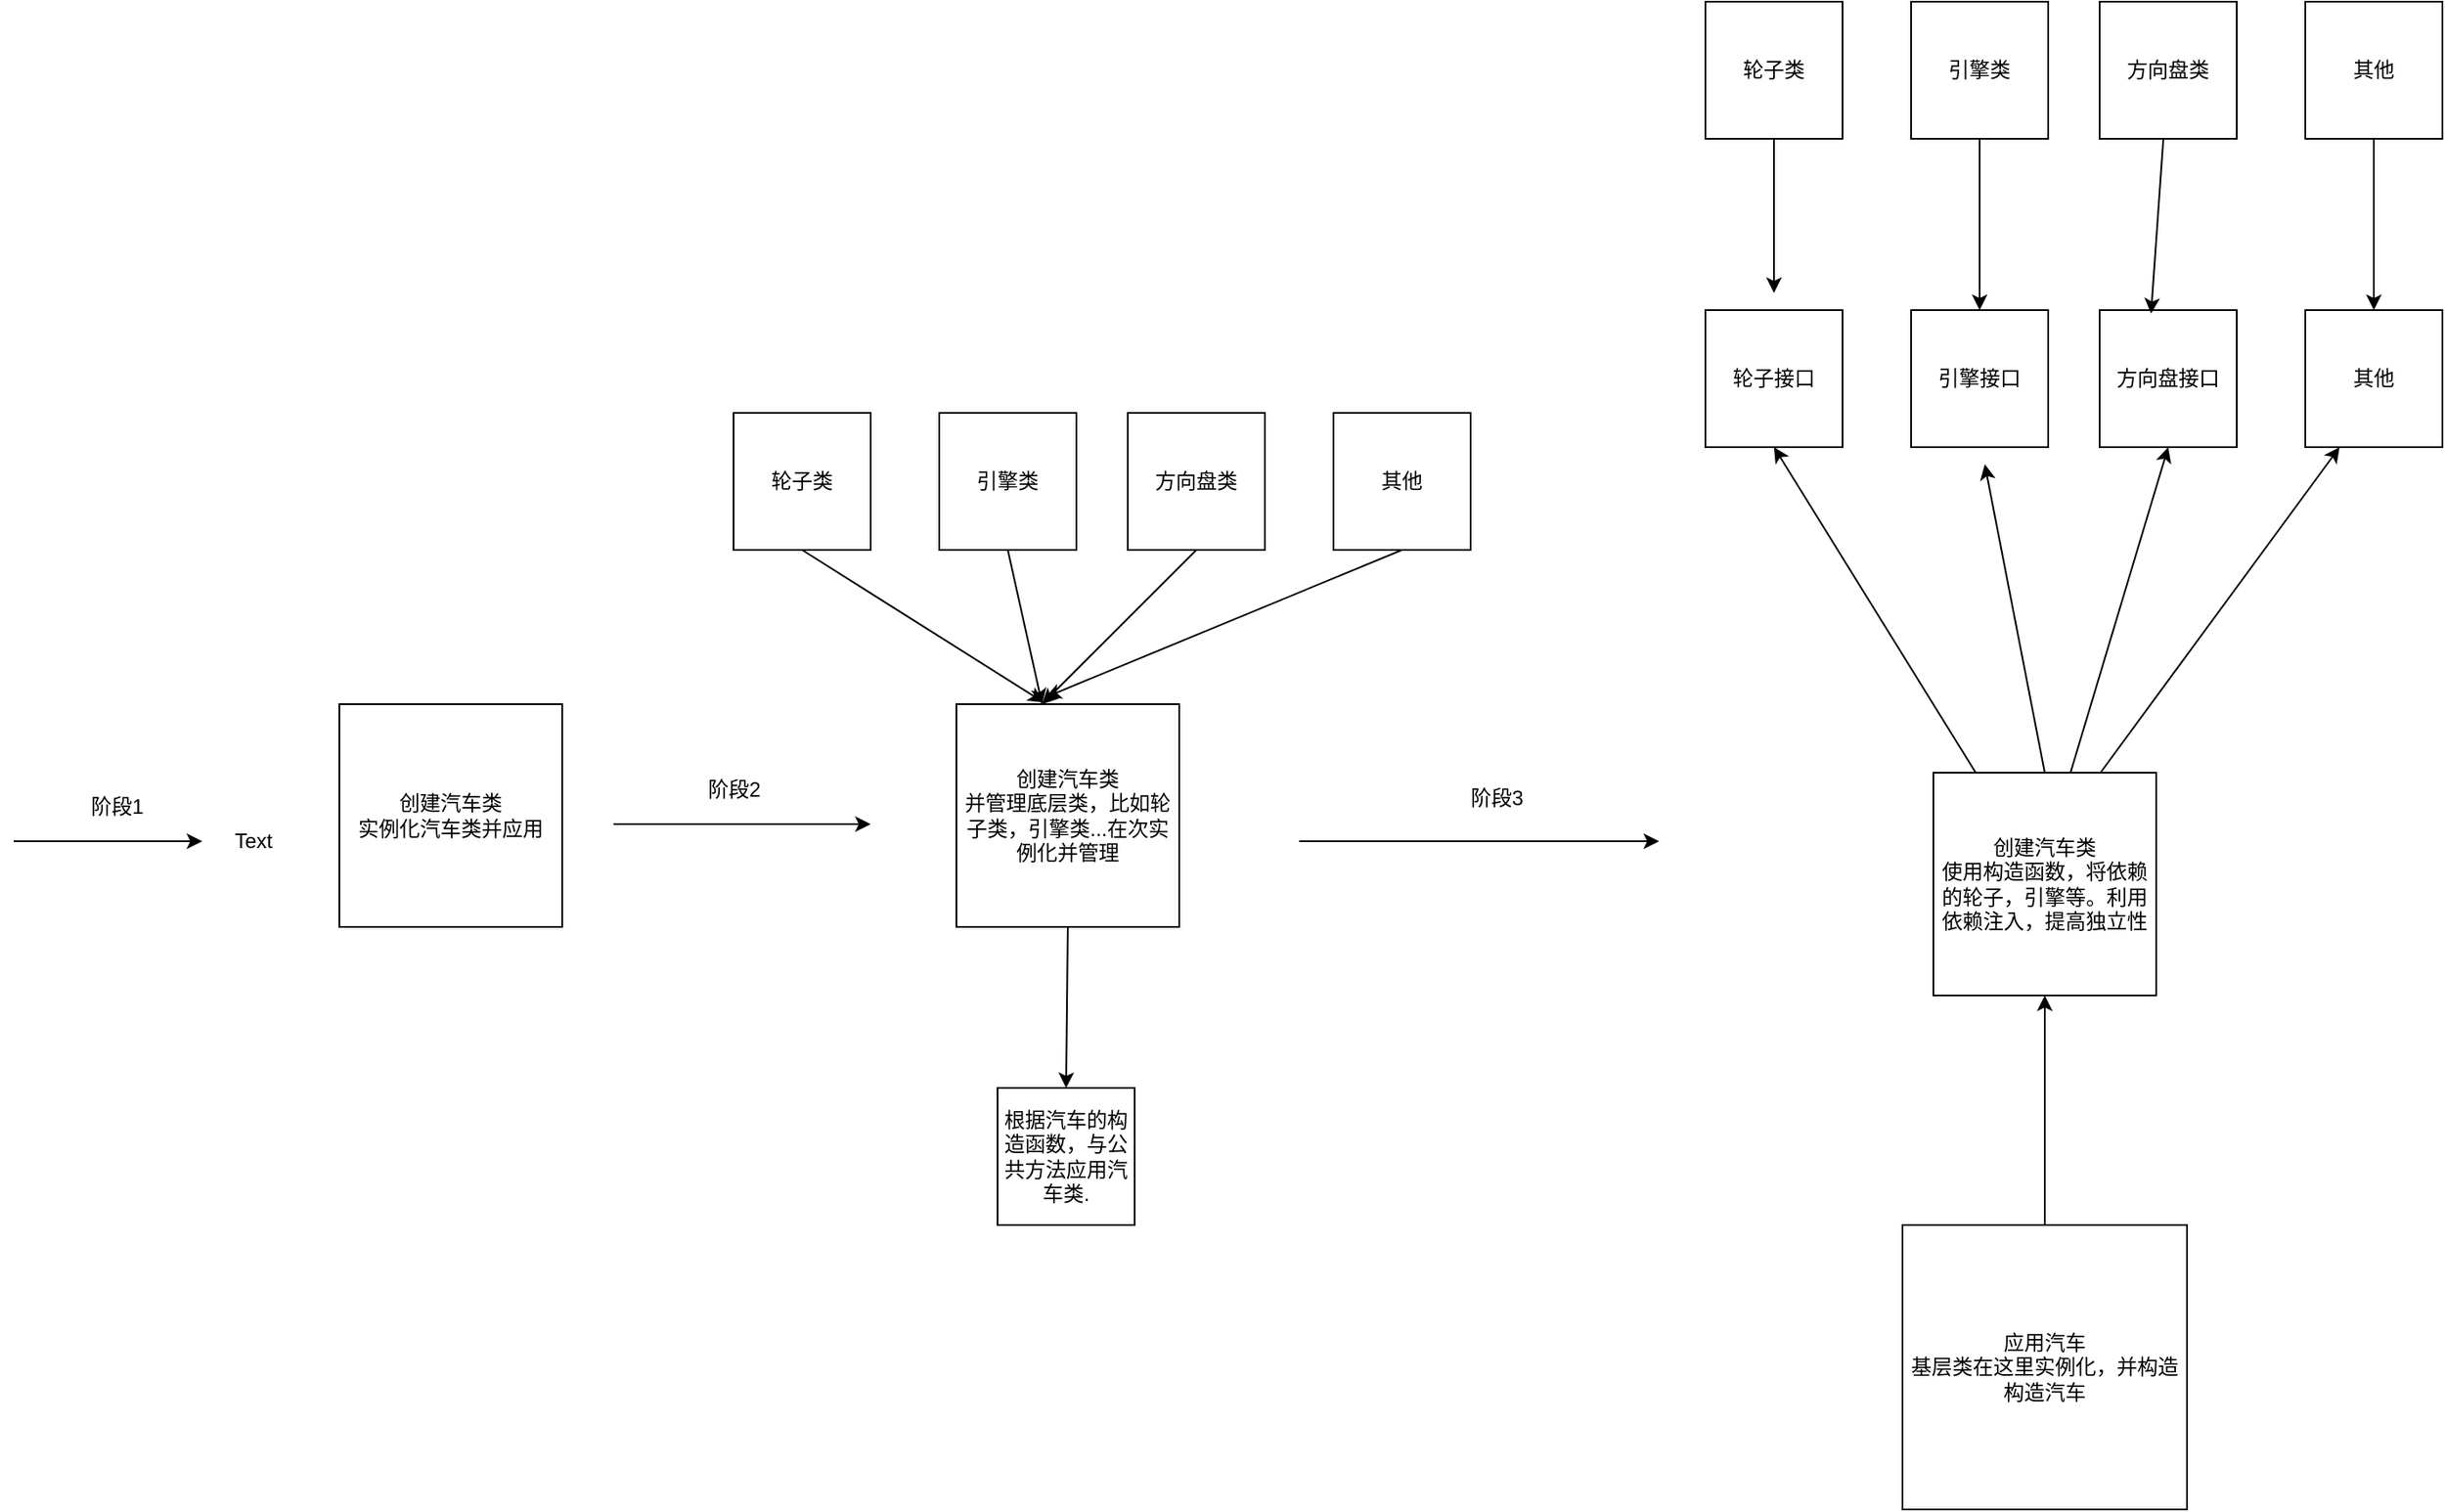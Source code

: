 <mxfile version="20.5.3" type="embed"><diagram id="23iRSUPoRavnBvh4doch" name="Page-1"><mxGraphModel dx="4177" dy="3162" grid="1" gridSize="10" guides="1" tooltips="1" connect="1" arrows="1" fold="1" page="1" pageScale="1" pageWidth="827" pageHeight="1169" math="0" shadow="0"><root><mxCell id="0"/><mxCell id="1" parent="0"/><mxCell id="2" value="创建汽车类&lt;br&gt;实例化汽车类并应用" style="whiteSpace=wrap;html=1;aspect=fixed;" vertex="1" parent="1"><mxGeometry x="-590" y="-660" width="130" height="130" as="geometry"/></mxCell><mxCell id="3" value="创建汽车类&lt;br&gt;并管理底层类，比如轮子类，引擎类...在次实例化并管理" style="whiteSpace=wrap;html=1;aspect=fixed;" vertex="1" parent="1"><mxGeometry x="-230" y="-660" width="130" height="130" as="geometry"/></mxCell><mxCell id="5" value="轮子类" style="whiteSpace=wrap;html=1;aspect=fixed;" vertex="1" parent="1"><mxGeometry x="-360" y="-830" width="80" height="80" as="geometry"/></mxCell><mxCell id="6" value="" style="endArrow=classic;html=1;rounded=0;" edge="1" parent="1"><mxGeometry width="50" height="50" relative="1" as="geometry"><mxPoint x="-430" y="-590" as="sourcePoint"/><mxPoint x="-280" y="-590" as="targetPoint"/></mxGeometry></mxCell><mxCell id="7" value="其他" style="whiteSpace=wrap;html=1;aspect=fixed;" vertex="1" parent="1"><mxGeometry x="-10" y="-830" width="80" height="80" as="geometry"/></mxCell><mxCell id="8" value="引擎类" style="whiteSpace=wrap;html=1;aspect=fixed;" vertex="1" parent="1"><mxGeometry x="-240" y="-830" width="80" height="80" as="geometry"/></mxCell><mxCell id="9" value="方向盘类" style="whiteSpace=wrap;html=1;aspect=fixed;" vertex="1" parent="1"><mxGeometry x="-130" y="-830" width="80" height="80" as="geometry"/></mxCell><mxCell id="10" value="" style="endArrow=classic;html=1;rounded=0;exitX=0.5;exitY=1;exitDx=0;exitDy=0;entryX=0.392;entryY=-0.008;entryDx=0;entryDy=0;entryPerimeter=0;" edge="1" parent="1" source="5" target="3"><mxGeometry width="50" height="50" relative="1" as="geometry"><mxPoint x="-190" y="-600" as="sourcePoint"/><mxPoint x="-140" y="-650" as="targetPoint"/></mxGeometry></mxCell><mxCell id="11" value="" style="endArrow=classic;html=1;rounded=0;exitX=0.5;exitY=1;exitDx=0;exitDy=0;" edge="1" parent="1" source="8"><mxGeometry width="50" height="50" relative="1" as="geometry"><mxPoint x="-310" y="-740" as="sourcePoint"/><mxPoint x="-180" y="-660" as="targetPoint"/></mxGeometry></mxCell><mxCell id="12" value="" style="endArrow=classic;html=1;rounded=0;exitX=0.5;exitY=1;exitDx=0;exitDy=0;" edge="1" parent="1" source="9"><mxGeometry width="50" height="50" relative="1" as="geometry"><mxPoint x="-300" y="-730" as="sourcePoint"/><mxPoint x="-180" y="-660" as="targetPoint"/></mxGeometry></mxCell><mxCell id="13" value="" style="endArrow=classic;html=1;rounded=0;entryX=0.4;entryY=-0.031;entryDx=0;entryDy=0;entryPerimeter=0;exitX=0.5;exitY=1;exitDx=0;exitDy=0;" edge="1" parent="1" source="7" target="3"><mxGeometry width="50" height="50" relative="1" as="geometry"><mxPoint x="-190" y="-600" as="sourcePoint"/><mxPoint x="-140" y="-650" as="targetPoint"/></mxGeometry></mxCell><mxCell id="15" value="阶段2" style="text;html=1;align=center;verticalAlign=middle;resizable=0;points=[];autosize=1;strokeColor=none;fillColor=none;" vertex="1" parent="1"><mxGeometry x="-385" y="-625" width="50" height="30" as="geometry"/></mxCell><mxCell id="16" value="根据汽车的构造函数，与公共方法应用汽车类." style="whiteSpace=wrap;html=1;aspect=fixed;" vertex="1" parent="1"><mxGeometry x="-206" y="-436" width="80" height="80" as="geometry"/></mxCell><mxCell id="17" value="" style="endArrow=classic;html=1;rounded=0;exitX=0.5;exitY=1;exitDx=0;exitDy=0;entryX=0.5;entryY=0;entryDx=0;entryDy=0;" edge="1" parent="1" source="3" target="16"><mxGeometry width="50" height="50" relative="1" as="geometry"><mxPoint x="-190" y="-620" as="sourcePoint"/><mxPoint x="-140" y="-670" as="targetPoint"/></mxGeometry></mxCell><mxCell id="18" value="" style="endArrow=classic;html=1;rounded=0;" edge="1" parent="1"><mxGeometry width="50" height="50" relative="1" as="geometry"><mxPoint x="-30" y="-580" as="sourcePoint"/><mxPoint x="180" y="-580" as="targetPoint"/></mxGeometry></mxCell><mxCell id="19" value="阶段3" style="text;html=1;align=center;verticalAlign=middle;resizable=0;points=[];autosize=1;strokeColor=none;fillColor=none;" vertex="1" parent="1"><mxGeometry x="60" y="-620" width="50" height="30" as="geometry"/></mxCell><mxCell id="21" value="创建汽车类&lt;br&gt;使用构造函数，将依赖的轮子，引擎等。利用依赖注入，提高独立性" style="whiteSpace=wrap;html=1;aspect=fixed;" vertex="1" parent="1"><mxGeometry x="340" y="-620" width="130" height="130" as="geometry"/></mxCell><mxCell id="22" value="轮子接口" style="whiteSpace=wrap;html=1;aspect=fixed;" vertex="1" parent="1"><mxGeometry x="207" y="-890" width="80" height="80" as="geometry"/></mxCell><mxCell id="23" value="其他" style="whiteSpace=wrap;html=1;aspect=fixed;" vertex="1" parent="1"><mxGeometry x="557" y="-890" width="80" height="80" as="geometry"/></mxCell><mxCell id="24" value="引擎接口" style="whiteSpace=wrap;html=1;aspect=fixed;" vertex="1" parent="1"><mxGeometry x="327" y="-890" width="80" height="80" as="geometry"/></mxCell><mxCell id="25" value="方向盘接口" style="whiteSpace=wrap;html=1;aspect=fixed;" vertex="1" parent="1"><mxGeometry x="437" y="-890" width="80" height="80" as="geometry"/></mxCell><mxCell id="26" value="轮子类" style="whiteSpace=wrap;html=1;aspect=fixed;" vertex="1" parent="1"><mxGeometry x="207" y="-1070" width="80" height="80" as="geometry"/></mxCell><mxCell id="27" value="其他" style="whiteSpace=wrap;html=1;aspect=fixed;" vertex="1" parent="1"><mxGeometry x="557" y="-1070" width="80" height="80" as="geometry"/></mxCell><mxCell id="28" value="引擎类" style="whiteSpace=wrap;html=1;aspect=fixed;" vertex="1" parent="1"><mxGeometry x="327" y="-1070" width="80" height="80" as="geometry"/></mxCell><mxCell id="29" value="方向盘类" style="whiteSpace=wrap;html=1;aspect=fixed;" vertex="1" parent="1"><mxGeometry x="437" y="-1070" width="80" height="80" as="geometry"/></mxCell><mxCell id="30" value="" style="endArrow=classic;html=1;rounded=0;entryX=0.5;entryY=1;entryDx=0;entryDy=0;" edge="1" parent="1" source="21" target="22"><mxGeometry width="50" height="50" relative="1" as="geometry"><mxPoint x="350" y="-490" as="sourcePoint"/><mxPoint x="400" y="-540" as="targetPoint"/></mxGeometry></mxCell><mxCell id="31" value="" style="endArrow=classic;html=1;rounded=0;exitX=0.5;exitY=0;exitDx=0;exitDy=0;" edge="1" parent="1" source="21"><mxGeometry width="50" height="50" relative="1" as="geometry"><mxPoint x="350" y="-490" as="sourcePoint"/><mxPoint x="370" y="-800" as="targetPoint"/></mxGeometry></mxCell><mxCell id="32" value="" style="endArrow=classic;html=1;rounded=0;entryX=0.5;entryY=1;entryDx=0;entryDy=0;" edge="1" parent="1" target="25"><mxGeometry width="50" height="50" relative="1" as="geometry"><mxPoint x="420" y="-620" as="sourcePoint"/><mxPoint x="380" y="-790" as="targetPoint"/></mxGeometry></mxCell><mxCell id="33" value="" style="endArrow=classic;html=1;rounded=0;entryX=0.25;entryY=1;entryDx=0;entryDy=0;exitX=0.75;exitY=0;exitDx=0;exitDy=0;" edge="1" parent="1" source="21" target="23"><mxGeometry width="50" height="50" relative="1" as="geometry"><mxPoint x="450" y="-630" as="sourcePoint"/><mxPoint x="380" y="-790" as="targetPoint"/></mxGeometry></mxCell><mxCell id="35" value="" style="endArrow=classic;html=1;rounded=0;exitX=0.5;exitY=1;exitDx=0;exitDy=0;" edge="1" parent="1" source="26"><mxGeometry width="50" height="50" relative="1" as="geometry"><mxPoint x="350" y="-580" as="sourcePoint"/><mxPoint x="247" y="-900" as="targetPoint"/></mxGeometry></mxCell><mxCell id="36" value="" style="endArrow=classic;html=1;rounded=0;exitX=0.5;exitY=1;exitDx=0;exitDy=0;entryX=0.5;entryY=0;entryDx=0;entryDy=0;" edge="1" parent="1" source="28" target="24"><mxGeometry width="50" height="50" relative="1" as="geometry"><mxPoint x="257" y="-980" as="sourcePoint"/><mxPoint x="257" y="-890" as="targetPoint"/></mxGeometry></mxCell><mxCell id="37" value="" style="endArrow=classic;html=1;rounded=0;entryX=0.375;entryY=0.025;entryDx=0;entryDy=0;entryPerimeter=0;" edge="1" parent="1" source="29" target="25"><mxGeometry width="50" height="50" relative="1" as="geometry"><mxPoint x="380" y="-970" as="sourcePoint"/><mxPoint x="377" y="-880" as="targetPoint"/></mxGeometry></mxCell><mxCell id="38" value="" style="endArrow=classic;html=1;rounded=0;entryX=0.5;entryY=0;entryDx=0;entryDy=0;exitX=0.5;exitY=1;exitDx=0;exitDy=0;" edge="1" parent="1" source="27" target="23"><mxGeometry width="50" height="50" relative="1" as="geometry"><mxPoint x="484.183" y="-980" as="sourcePoint"/><mxPoint x="477" y="-878" as="targetPoint"/></mxGeometry></mxCell><mxCell id="39" value="应用汽车&lt;br&gt;基层类在这里实例化，并构造构造汽车" style="whiteSpace=wrap;html=1;aspect=fixed;" vertex="1" parent="1"><mxGeometry x="322" y="-356" width="166" height="166" as="geometry"/></mxCell><mxCell id="40" value="" style="endArrow=classic;html=1;rounded=0;exitX=0.5;exitY=0;exitDx=0;exitDy=0;entryX=0.5;entryY=1;entryDx=0;entryDy=0;" edge="1" parent="1" source="39" target="21"><mxGeometry width="50" height="50" relative="1" as="geometry"><mxPoint x="180" y="-610" as="sourcePoint"/><mxPoint x="230" y="-660" as="targetPoint"/></mxGeometry></mxCell><mxCell id="44" value="" style="endArrow=classic;html=1;rounded=0;" edge="1" parent="1" target="45"><mxGeometry width="50" height="50" relative="1" as="geometry"><mxPoint x="-780" y="-580" as="sourcePoint"/><mxPoint x="-640" y="-580" as="targetPoint"/></mxGeometry></mxCell><mxCell id="45" value="Text" style="text;html=1;strokeColor=none;fillColor=none;align=center;verticalAlign=middle;whiteSpace=wrap;rounded=0;" vertex="1" parent="1"><mxGeometry x="-670" y="-595" width="60" height="30" as="geometry"/></mxCell><mxCell id="46" value="阶段1" style="text;html=1;align=center;verticalAlign=middle;resizable=0;points=[];autosize=1;strokeColor=none;fillColor=none;" vertex="1" parent="1"><mxGeometry x="-745" y="-615" width="50" height="30" as="geometry"/></mxCell></root></mxGraphModel></diagram></mxfile>